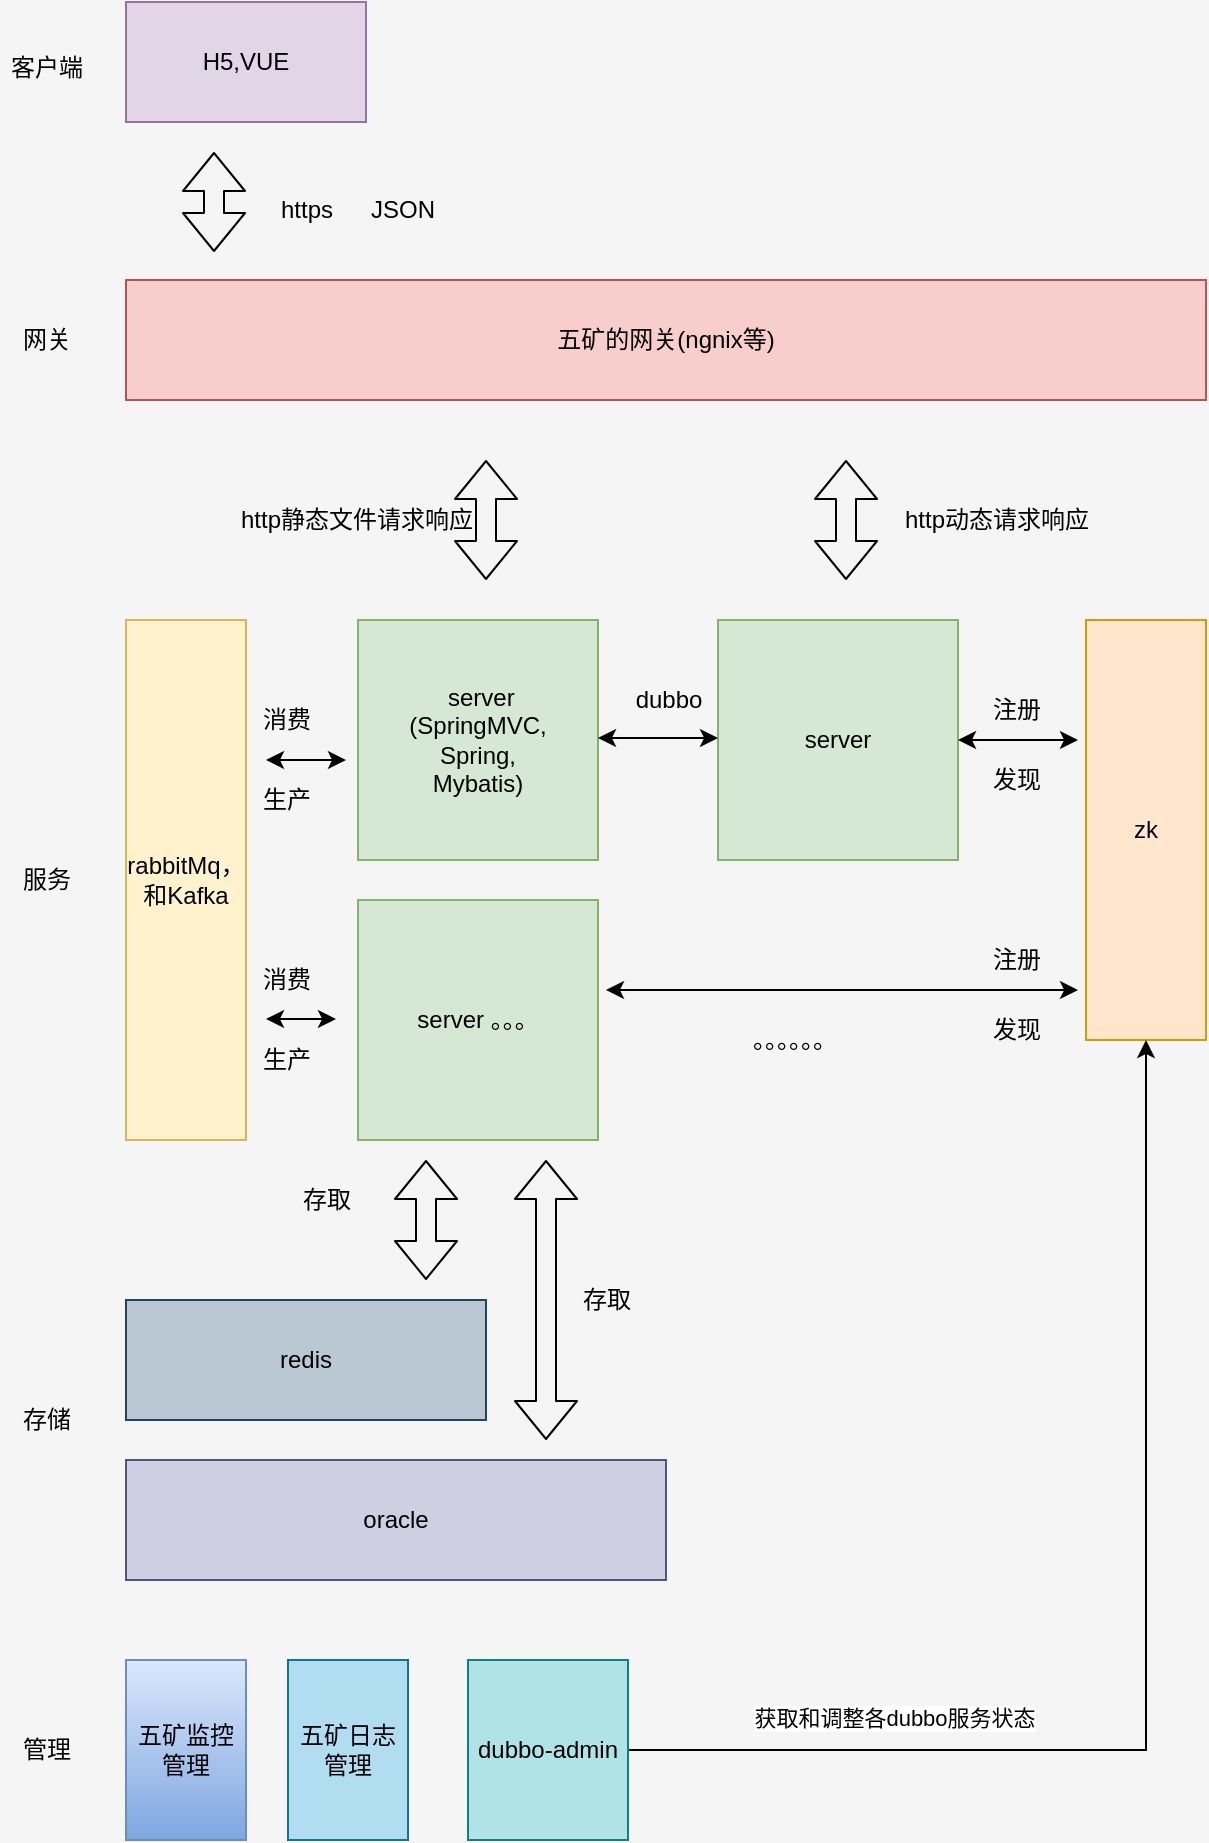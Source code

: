 <mxfile version="14.4.8" type="github">
  <diagram id="qwTMYI-pHskT1KhwKER0" name="Page-1">
    <mxGraphModel dx="1647" dy="807" grid="0" gridSize="10" guides="1" tooltips="1" connect="1" arrows="1" fold="1" page="1" pageScale="1" pageWidth="827" pageHeight="1169" background="#F5F5F5" math="0" shadow="0">
      <root>
        <mxCell id="0" />
        <mxCell id="1" parent="0" />
        <mxCell id="Fj0EAY0XEnytQElQ4-_0-1" value="五矿的网关(ngnix等)" style="rounded=0;whiteSpace=wrap;html=1;fillColor=#f8cecc;strokeColor=#b85450;" vertex="1" parent="1">
          <mxGeometry x="80" y="206" width="540" height="60" as="geometry" />
        </mxCell>
        <mxCell id="Fj0EAY0XEnytQElQ4-_0-2" value="网关" style="text;html=1;align=center;verticalAlign=middle;resizable=0;points=[];autosize=1;" vertex="1" parent="1">
          <mxGeometry x="20" y="226" width="40" height="20" as="geometry" />
        </mxCell>
        <mxCell id="Fj0EAY0XEnytQElQ4-_0-3" value="服务" style="text;html=1;align=center;verticalAlign=middle;resizable=0;points=[];autosize=1;" vertex="1" parent="1">
          <mxGeometry x="20" y="496" width="40" height="20" as="geometry" />
        </mxCell>
        <mxCell id="Fj0EAY0XEnytQElQ4-_0-5" value="zk" style="rounded=0;whiteSpace=wrap;html=1;direction=south;fillColor=#ffe6cc;strokeColor=#d79b00;" vertex="1" parent="1">
          <mxGeometry x="560" y="376" width="60" height="210" as="geometry" />
        </mxCell>
        <mxCell id="Fj0EAY0XEnytQElQ4-_0-6" value="&amp;nbsp;server&lt;br&gt;(SpringMVC,&lt;br&gt;Spring,&lt;br&gt;Mybatis)" style="rounded=0;whiteSpace=wrap;html=1;fillColor=#d5e8d4;strokeColor=#82b366;" vertex="1" parent="1">
          <mxGeometry x="196" y="376" width="120" height="120" as="geometry" />
        </mxCell>
        <mxCell id="Fj0EAY0XEnytQElQ4-_0-8" value="server" style="rounded=0;whiteSpace=wrap;html=1;fillColor=#d5e8d4;strokeColor=#82b366;" vertex="1" parent="1">
          <mxGeometry x="376" y="376" width="120" height="120" as="geometry" />
        </mxCell>
        <mxCell id="Fj0EAY0XEnytQElQ4-_0-10" value="。。。。。。" style="text;html=1;align=center;verticalAlign=middle;resizable=0;points=[];autosize=1;" vertex="1" parent="1">
          <mxGeometry x="369" y="576" width="90" height="20" as="geometry" />
        </mxCell>
        <mxCell id="Fj0EAY0XEnytQElQ4-_0-14" value="" style="endArrow=classic;startArrow=classic;html=1;entryX=0;entryY=0.492;entryDx=0;entryDy=0;entryPerimeter=0;" edge="1" parent="1" target="Fj0EAY0XEnytQElQ4-_0-8">
          <mxGeometry width="50" height="50" relative="1" as="geometry">
            <mxPoint x="316" y="435" as="sourcePoint" />
            <mxPoint x="386" y="435" as="targetPoint" />
          </mxGeometry>
        </mxCell>
        <mxCell id="Fj0EAY0XEnytQElQ4-_0-15" value="dubbo" style="text;html=1;align=center;verticalAlign=middle;resizable=0;points=[];autosize=1;" vertex="1" parent="1">
          <mxGeometry x="326" y="406" width="50" height="20" as="geometry" />
        </mxCell>
        <mxCell id="Fj0EAY0XEnytQElQ4-_0-17" value="rabbitMq，&lt;br&gt;和Kafka" style="rounded=0;whiteSpace=wrap;html=1;direction=south;fillColor=#fff2cc;strokeColor=#d6b656;" vertex="1" parent="1">
          <mxGeometry x="80" y="376" width="60" height="260" as="geometry" />
        </mxCell>
        <mxCell id="Fj0EAY0XEnytQElQ4-_0-18" value="server 。。。" style="rounded=0;whiteSpace=wrap;html=1;fillColor=#d5e8d4;strokeColor=#82b366;" vertex="1" parent="1">
          <mxGeometry x="196" y="516" width="120" height="120" as="geometry" />
        </mxCell>
        <mxCell id="Fj0EAY0XEnytQElQ4-_0-19" value="" style="endArrow=classic;startArrow=classic;html=1;" edge="1" parent="1">
          <mxGeometry width="50" height="50" relative="1" as="geometry">
            <mxPoint x="150" y="446" as="sourcePoint" />
            <mxPoint x="190" y="446" as="targetPoint" />
          </mxGeometry>
        </mxCell>
        <mxCell id="Fj0EAY0XEnytQElQ4-_0-20" value="" style="endArrow=classic;startArrow=classic;html=1;" edge="1" parent="1">
          <mxGeometry width="50" height="50" relative="1" as="geometry">
            <mxPoint x="150" y="575.5" as="sourcePoint" />
            <mxPoint x="185" y="575.5" as="targetPoint" />
          </mxGeometry>
        </mxCell>
        <mxCell id="Fj0EAY0XEnytQElQ4-_0-21" value="消费" style="text;html=1;align=center;verticalAlign=middle;resizable=0;points=[];autosize=1;" vertex="1" parent="1">
          <mxGeometry x="140" y="416" width="40" height="20" as="geometry" />
        </mxCell>
        <mxCell id="Fj0EAY0XEnytQElQ4-_0-23" value="生产" style="text;html=1;align=center;verticalAlign=middle;resizable=0;points=[];autosize=1;" vertex="1" parent="1">
          <mxGeometry x="140" y="456" width="40" height="20" as="geometry" />
        </mxCell>
        <mxCell id="Fj0EAY0XEnytQElQ4-_0-24" value="消费" style="text;html=1;align=center;verticalAlign=middle;resizable=0;points=[];autosize=1;" vertex="1" parent="1">
          <mxGeometry x="140" y="546" width="40" height="20" as="geometry" />
        </mxCell>
        <mxCell id="Fj0EAY0XEnytQElQ4-_0-25" value="生产" style="text;html=1;align=center;verticalAlign=middle;resizable=0;points=[];autosize=1;" vertex="1" parent="1">
          <mxGeometry x="140" y="586" width="40" height="20" as="geometry" />
        </mxCell>
        <mxCell id="Fj0EAY0XEnytQElQ4-_0-31" value="" style="endArrow=classic;startArrow=classic;html=1;entryX=0;entryY=0.492;entryDx=0;entryDy=0;entryPerimeter=0;" edge="1" parent="1">
          <mxGeometry width="50" height="50" relative="1" as="geometry">
            <mxPoint x="496" y="436" as="sourcePoint" />
            <mxPoint x="556" y="436.04" as="targetPoint" />
          </mxGeometry>
        </mxCell>
        <mxCell id="Fj0EAY0XEnytQElQ4-_0-32" value="注册" style="text;html=1;align=center;verticalAlign=middle;resizable=0;points=[];autosize=1;" vertex="1" parent="1">
          <mxGeometry x="505" y="411" width="40" height="20" as="geometry" />
        </mxCell>
        <mxCell id="Fj0EAY0XEnytQElQ4-_0-33" value="发现" style="text;html=1;align=center;verticalAlign=middle;resizable=0;points=[];autosize=1;" vertex="1" parent="1">
          <mxGeometry x="505" y="446" width="40" height="20" as="geometry" />
        </mxCell>
        <mxCell id="Fj0EAY0XEnytQElQ4-_0-34" value="" style="endArrow=classic;startArrow=classic;html=1;entryX=0;entryY=0.492;entryDx=0;entryDy=0;entryPerimeter=0;" edge="1" parent="1">
          <mxGeometry width="50" height="50" relative="1" as="geometry">
            <mxPoint x="320" y="561" as="sourcePoint" />
            <mxPoint x="556" y="561.04" as="targetPoint" />
          </mxGeometry>
        </mxCell>
        <mxCell id="Fj0EAY0XEnytQElQ4-_0-35" value="注册" style="text;html=1;align=center;verticalAlign=middle;resizable=0;points=[];autosize=1;" vertex="1" parent="1">
          <mxGeometry x="505" y="536" width="40" height="20" as="geometry" />
        </mxCell>
        <mxCell id="Fj0EAY0XEnytQElQ4-_0-36" value="发现" style="text;html=1;align=center;verticalAlign=middle;resizable=0;points=[];autosize=1;" vertex="1" parent="1">
          <mxGeometry x="505" y="571" width="40" height="20" as="geometry" />
        </mxCell>
        <mxCell id="Fj0EAY0XEnytQElQ4-_0-37" value="" style="shape=flexArrow;endArrow=classic;startArrow=classic;html=1;" edge="1" parent="1">
          <mxGeometry width="50" height="50" relative="1" as="geometry">
            <mxPoint x="440" y="356" as="sourcePoint" />
            <mxPoint x="440" y="296" as="targetPoint" />
          </mxGeometry>
        </mxCell>
        <mxCell id="Fj0EAY0XEnytQElQ4-_0-38" value="" style="shape=flexArrow;endArrow=classic;startArrow=classic;html=1;" edge="1" parent="1">
          <mxGeometry width="50" height="50" relative="1" as="geometry">
            <mxPoint x="260" y="356" as="sourcePoint" />
            <mxPoint x="260" y="296" as="targetPoint" />
          </mxGeometry>
        </mxCell>
        <mxCell id="Fj0EAY0XEnytQElQ4-_0-39" value="http静态文件请求响应" style="text;html=1;align=center;verticalAlign=middle;resizable=0;points=[];autosize=1;" vertex="1" parent="1">
          <mxGeometry x="130" y="316" width="130" height="20" as="geometry" />
        </mxCell>
        <mxCell id="Fj0EAY0XEnytQElQ4-_0-40" value="http动态请求响应" style="text;html=1;align=center;verticalAlign=middle;resizable=0;points=[];autosize=1;" vertex="1" parent="1">
          <mxGeometry x="460" y="316" width="110" height="20" as="geometry" />
        </mxCell>
        <mxCell id="Fj0EAY0XEnytQElQ4-_0-41" value="redis" style="rounded=0;whiteSpace=wrap;html=1;fillColor=#bac8d3;strokeColor=#23445d;" vertex="1" parent="1">
          <mxGeometry x="80" y="716" width="180" height="60" as="geometry" />
        </mxCell>
        <mxCell id="Fj0EAY0XEnytQElQ4-_0-42" value="oracle" style="rounded=0;whiteSpace=wrap;html=1;fillColor=#d0cee2;strokeColor=#56517e;" vertex="1" parent="1">
          <mxGeometry x="80" y="796" width="270" height="60" as="geometry" />
        </mxCell>
        <mxCell id="Fj0EAY0XEnytQElQ4-_0-43" value="" style="shape=flexArrow;endArrow=classic;startArrow=classic;html=1;" edge="1" parent="1">
          <mxGeometry width="50" height="50" relative="1" as="geometry">
            <mxPoint x="230" y="706" as="sourcePoint" />
            <mxPoint x="230" y="646" as="targetPoint" />
          </mxGeometry>
        </mxCell>
        <mxCell id="Fj0EAY0XEnytQElQ4-_0-44" value="" style="shape=flexArrow;endArrow=classic;startArrow=classic;html=1;" edge="1" parent="1">
          <mxGeometry width="50" height="50" relative="1" as="geometry">
            <mxPoint x="290" y="786" as="sourcePoint" />
            <mxPoint x="290" y="646" as="targetPoint" />
          </mxGeometry>
        </mxCell>
        <mxCell id="Fj0EAY0XEnytQElQ4-_0-45" value="存取" style="text;html=1;align=center;verticalAlign=middle;resizable=0;points=[];autosize=1;" vertex="1" parent="1">
          <mxGeometry x="160" y="656" width="40" height="20" as="geometry" />
        </mxCell>
        <mxCell id="Fj0EAY0XEnytQElQ4-_0-46" value="存取" style="text;html=1;align=center;verticalAlign=middle;resizable=0;points=[];autosize=1;" vertex="1" parent="1">
          <mxGeometry x="300" y="706" width="40" height="20" as="geometry" />
        </mxCell>
        <mxCell id="Fj0EAY0XEnytQElQ4-_0-48" value="五矿监控&lt;br&gt;管理" style="rounded=0;whiteSpace=wrap;html=1;fillColor=#dae8fc;gradientColor=#7ea6e0;strokeColor=#6c8ebf;" vertex="1" parent="1">
          <mxGeometry x="80" y="896" width="60" height="90" as="geometry" />
        </mxCell>
        <mxCell id="Fj0EAY0XEnytQElQ4-_0-49" value="五矿日志&lt;br&gt;管理" style="rounded=0;whiteSpace=wrap;html=1;fillColor=#b1ddf0;strokeColor=#10739e;" vertex="1" parent="1">
          <mxGeometry x="161" y="896" width="60" height="90" as="geometry" />
        </mxCell>
        <mxCell id="Fj0EAY0XEnytQElQ4-_0-68" style="edgeStyle=orthogonalEdgeStyle;rounded=0;orthogonalLoop=1;jettySize=auto;html=1;entryX=1;entryY=0.5;entryDx=0;entryDy=0;" edge="1" parent="1" source="Fj0EAY0XEnytQElQ4-_0-50" target="Fj0EAY0XEnytQElQ4-_0-5">
          <mxGeometry relative="1" as="geometry">
            <mxPoint x="575.353" y="593" as="targetPoint" />
          </mxGeometry>
        </mxCell>
        <mxCell id="Fj0EAY0XEnytQElQ4-_0-69" value="获取和调整各dubbo服务状态" style="edgeLabel;html=1;align=center;verticalAlign=middle;resizable=0;points=[];" vertex="1" connectable="0" parent="Fj0EAY0XEnytQElQ4-_0-68">
          <mxGeometry x="-0.438" y="-3" relative="1" as="geometry">
            <mxPoint x="-39.94" y="-19" as="offset" />
          </mxGeometry>
        </mxCell>
        <mxCell id="Fj0EAY0XEnytQElQ4-_0-50" value="dubbo-admin" style="rounded=0;whiteSpace=wrap;html=1;fillColor=#b0e3e6;strokeColor=#0e8088;" vertex="1" parent="1">
          <mxGeometry x="251" y="896" width="80" height="90" as="geometry" />
        </mxCell>
        <mxCell id="Fj0EAY0XEnytQElQ4-_0-52" value="存储" style="text;html=1;align=center;verticalAlign=middle;resizable=0;points=[];autosize=1;" vertex="1" parent="1">
          <mxGeometry x="20" y="766" width="40" height="20" as="geometry" />
        </mxCell>
        <mxCell id="Fj0EAY0XEnytQElQ4-_0-60" value="管理" style="text;html=1;align=center;verticalAlign=middle;resizable=0;points=[];autosize=1;" vertex="1" parent="1">
          <mxGeometry x="20" y="931" width="40" height="20" as="geometry" />
        </mxCell>
        <mxCell id="Fj0EAY0XEnytQElQ4-_0-61" value="H5,VUE" style="rounded=0;whiteSpace=wrap;html=1;fillColor=#e1d5e7;strokeColor=#9673a6;" vertex="1" parent="1">
          <mxGeometry x="80" y="67" width="120" height="60" as="geometry" />
        </mxCell>
        <mxCell id="Fj0EAY0XEnytQElQ4-_0-63" value="" style="shape=flexArrow;endArrow=classic;startArrow=classic;html=1;" edge="1" parent="1">
          <mxGeometry width="50" height="50" relative="1" as="geometry">
            <mxPoint x="124" y="192" as="sourcePoint" />
            <mxPoint x="124" y="142" as="targetPoint" />
          </mxGeometry>
        </mxCell>
        <mxCell id="Fj0EAY0XEnytQElQ4-_0-64" value="https&lt;br&gt;" style="text;html=1;align=center;verticalAlign=middle;resizable=0;points=[];autosize=1;" vertex="1" parent="1">
          <mxGeometry x="152" y="162" width="36" height="18" as="geometry" />
        </mxCell>
        <mxCell id="Fj0EAY0XEnytQElQ4-_0-65" value="JSON" style="text;html=1;align=center;verticalAlign=middle;resizable=0;points=[];autosize=1;" vertex="1" parent="1">
          <mxGeometry x="197" y="162" width="42" height="18" as="geometry" />
        </mxCell>
        <mxCell id="Fj0EAY0XEnytQElQ4-_0-66" value="客户端" style="text;html=1;align=center;verticalAlign=middle;resizable=0;points=[];autosize=1;" vertex="1" parent="1">
          <mxGeometry x="17" y="91" width="46" height="18" as="geometry" />
        </mxCell>
      </root>
    </mxGraphModel>
  </diagram>
</mxfile>
